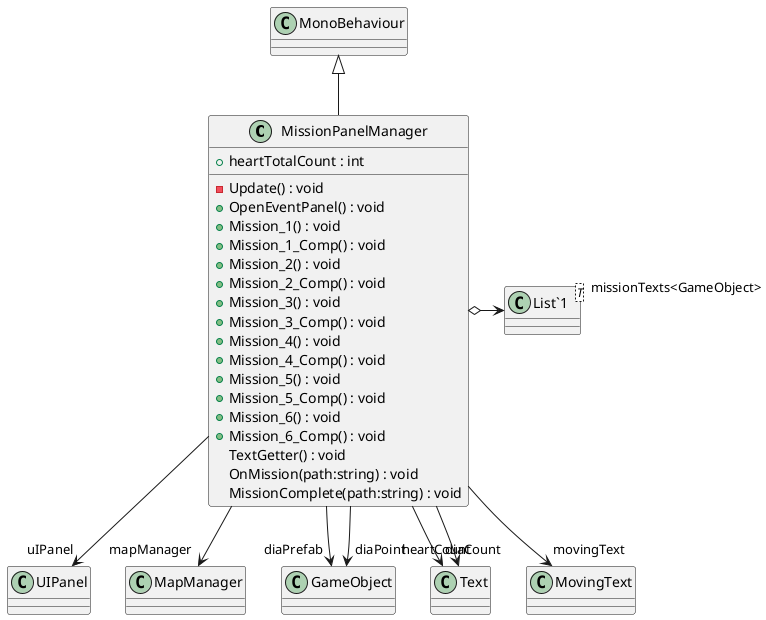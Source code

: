 @startuml
class MissionPanelManager {
    + heartTotalCount : int
    - Update() : void
    + OpenEventPanel() : void
    + Mission_1() : void
    + Mission_1_Comp() : void
    + Mission_2() : void
    + Mission_2_Comp() : void
    + Mission_3() : void
    + Mission_3_Comp() : void
    + Mission_4() : void
    + Mission_4_Comp() : void
    + Mission_5() : void
    + Mission_5_Comp() : void
    + Mission_6() : void
    + Mission_6_Comp() : void
    TextGetter() : void
    OnMission(path:string) : void
    MissionComplete(path:string) : void
}
class "List`1"<T> {
}
MonoBehaviour <|-- MissionPanelManager
MissionPanelManager --> "uIPanel" UIPanel
MissionPanelManager --> "mapManager" MapManager
MissionPanelManager --> "diaPrefab" GameObject
MissionPanelManager --> "diaPoint" GameObject
MissionPanelManager --> "diaCount" Text
MissionPanelManager --> "heartCount" Text
MissionPanelManager --> "movingText" MovingText
MissionPanelManager o-> "missionTexts<GameObject>" "List`1"
@enduml
